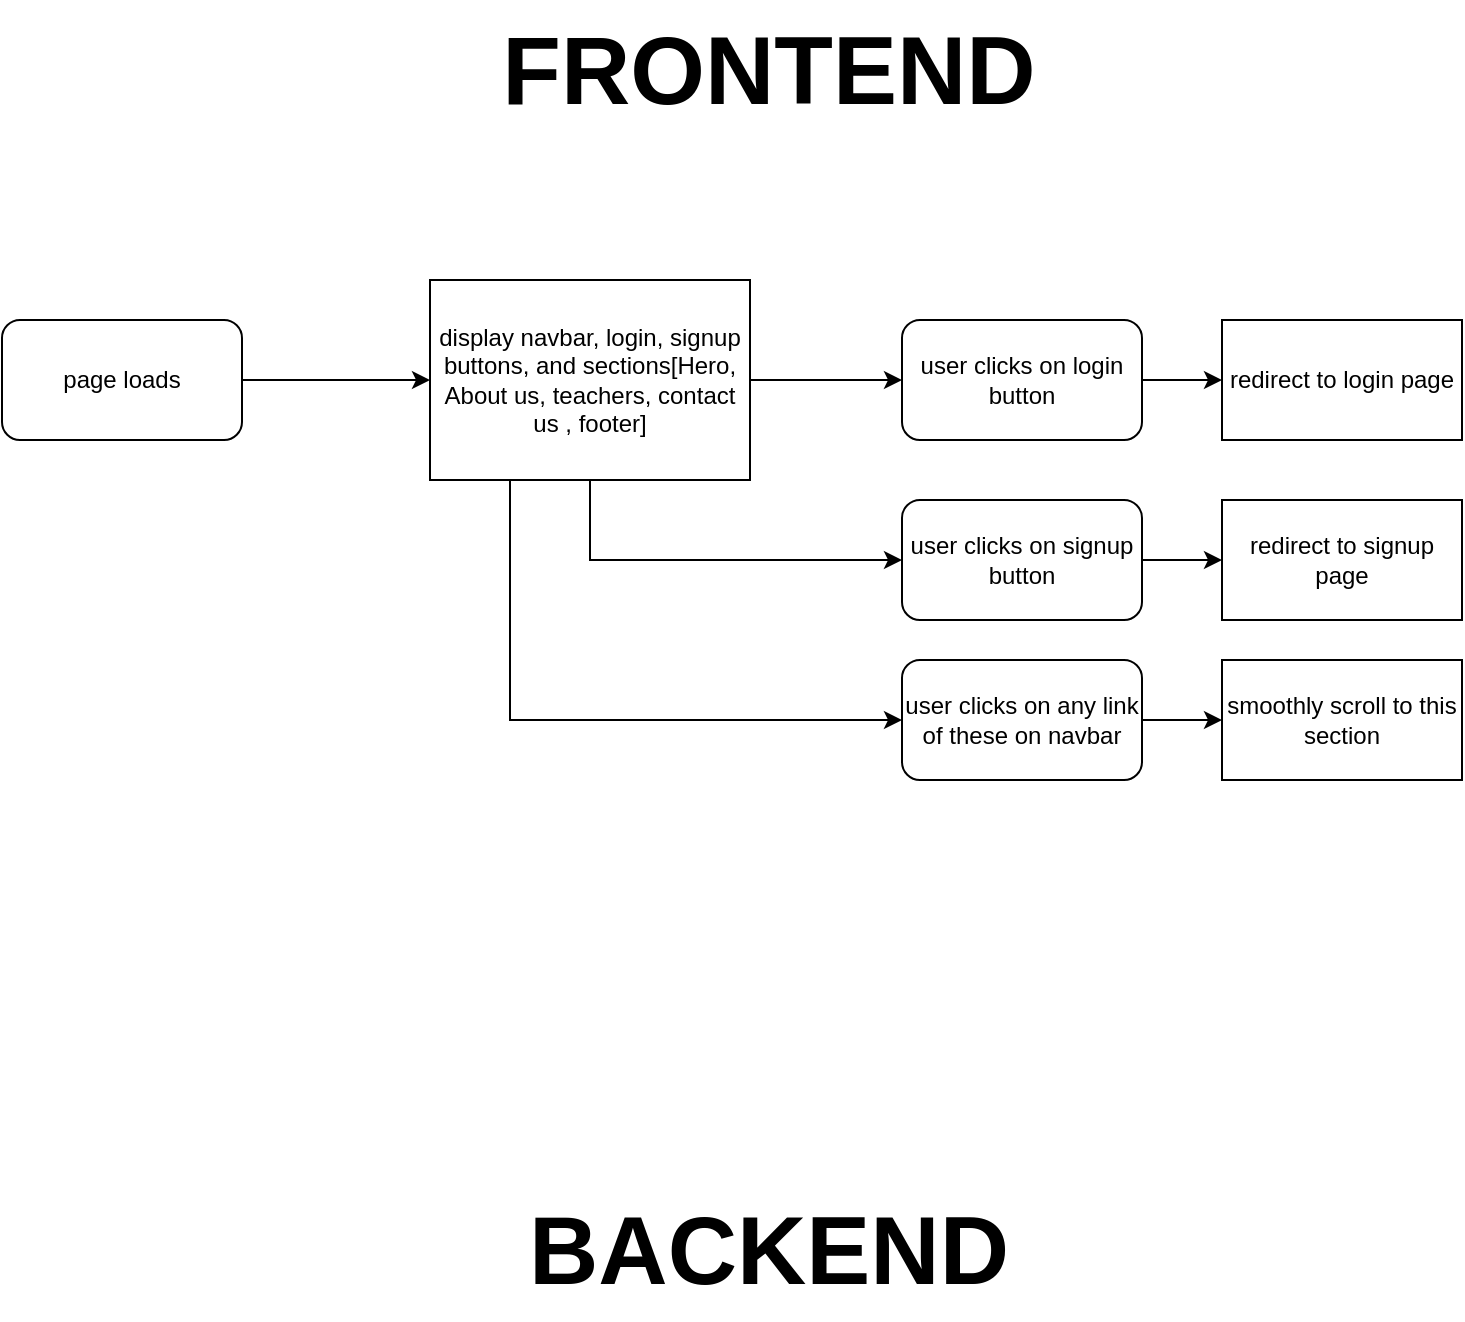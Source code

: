 <mxfile version="22.1.17" type="device">
  <diagram name="Page-1" id="cYC-XW_cTiaNWn_D2GAv">
    <mxGraphModel dx="1323" dy="1013" grid="1" gridSize="10" guides="1" tooltips="1" connect="1" arrows="1" fold="1" page="1" pageScale="1" pageWidth="827" pageHeight="1169" math="0" shadow="0">
      <root>
        <mxCell id="0" />
        <mxCell id="1" parent="0" />
        <mxCell id="m9PkPbM6Tf8EQkjIOaUj-3" style="edgeStyle=orthogonalEdgeStyle;rounded=0;orthogonalLoop=1;jettySize=auto;html=1;exitX=1;exitY=0.5;exitDx=0;exitDy=0;" edge="1" parent="1" source="m9PkPbM6Tf8EQkjIOaUj-1" target="m9PkPbM6Tf8EQkjIOaUj-2">
          <mxGeometry relative="1" as="geometry" />
        </mxCell>
        <mxCell id="m9PkPbM6Tf8EQkjIOaUj-1" value="page loads" style="rounded=1;whiteSpace=wrap;html=1;" vertex="1" parent="1">
          <mxGeometry x="30" y="170" width="120" height="60" as="geometry" />
        </mxCell>
        <mxCell id="m9PkPbM6Tf8EQkjIOaUj-4" style="edgeStyle=orthogonalEdgeStyle;rounded=0;orthogonalLoop=1;jettySize=auto;html=1;exitX=1;exitY=0.5;exitDx=0;exitDy=0;" edge="1" parent="1" source="m9PkPbM6Tf8EQkjIOaUj-2">
          <mxGeometry relative="1" as="geometry">
            <mxPoint x="480" y="200" as="targetPoint" />
          </mxGeometry>
        </mxCell>
        <mxCell id="m9PkPbM6Tf8EQkjIOaUj-10" style="edgeStyle=orthogonalEdgeStyle;rounded=0;orthogonalLoop=1;jettySize=auto;html=1;exitX=0.5;exitY=1;exitDx=0;exitDy=0;entryX=0;entryY=0.5;entryDx=0;entryDy=0;" edge="1" parent="1" source="m9PkPbM6Tf8EQkjIOaUj-2" target="m9PkPbM6Tf8EQkjIOaUj-9">
          <mxGeometry relative="1" as="geometry" />
        </mxCell>
        <mxCell id="m9PkPbM6Tf8EQkjIOaUj-15" style="edgeStyle=orthogonalEdgeStyle;rounded=0;orthogonalLoop=1;jettySize=auto;html=1;exitX=0.25;exitY=1;exitDx=0;exitDy=0;entryX=0;entryY=0.5;entryDx=0;entryDy=0;" edge="1" parent="1" source="m9PkPbM6Tf8EQkjIOaUj-2" target="m9PkPbM6Tf8EQkjIOaUj-14">
          <mxGeometry relative="1" as="geometry" />
        </mxCell>
        <mxCell id="m9PkPbM6Tf8EQkjIOaUj-2" value="display navbar, login, signup buttons, and sections[Hero, About us, teachers, contact us , footer]" style="rounded=0;whiteSpace=wrap;html=1;" vertex="1" parent="1">
          <mxGeometry x="244" y="150" width="160" height="100" as="geometry" />
        </mxCell>
        <mxCell id="m9PkPbM6Tf8EQkjIOaUj-8" style="edgeStyle=orthogonalEdgeStyle;rounded=0;orthogonalLoop=1;jettySize=auto;html=1;exitX=1;exitY=0.5;exitDx=0;exitDy=0;entryX=0;entryY=0.5;entryDx=0;entryDy=0;" edge="1" parent="1" source="m9PkPbM6Tf8EQkjIOaUj-6" target="m9PkPbM6Tf8EQkjIOaUj-7">
          <mxGeometry relative="1" as="geometry" />
        </mxCell>
        <mxCell id="m9PkPbM6Tf8EQkjIOaUj-6" value="user clicks on login button" style="rounded=1;whiteSpace=wrap;html=1;" vertex="1" parent="1">
          <mxGeometry x="480" y="170" width="120" height="60" as="geometry" />
        </mxCell>
        <mxCell id="m9PkPbM6Tf8EQkjIOaUj-7" value="redirect to login page" style="whiteSpace=wrap;html=1;" vertex="1" parent="1">
          <mxGeometry x="640" y="170" width="120" height="60" as="geometry" />
        </mxCell>
        <mxCell id="m9PkPbM6Tf8EQkjIOaUj-11" style="edgeStyle=orthogonalEdgeStyle;rounded=0;orthogonalLoop=1;jettySize=auto;html=1;exitX=1;exitY=0.5;exitDx=0;exitDy=0;" edge="1" parent="1" source="m9PkPbM6Tf8EQkjIOaUj-9">
          <mxGeometry relative="1" as="geometry">
            <mxPoint x="640" y="290" as="targetPoint" />
          </mxGeometry>
        </mxCell>
        <mxCell id="m9PkPbM6Tf8EQkjIOaUj-9" value="user clicks on signup button" style="rounded=1;whiteSpace=wrap;html=1;" vertex="1" parent="1">
          <mxGeometry x="480" y="260" width="120" height="60" as="geometry" />
        </mxCell>
        <mxCell id="m9PkPbM6Tf8EQkjIOaUj-12" value="redirect to signup page" style="whiteSpace=wrap;html=1;" vertex="1" parent="1">
          <mxGeometry x="640" y="260" width="120" height="60" as="geometry" />
        </mxCell>
        <mxCell id="m9PkPbM6Tf8EQkjIOaUj-16" style="edgeStyle=orthogonalEdgeStyle;rounded=0;orthogonalLoop=1;jettySize=auto;html=1;exitX=1;exitY=0.5;exitDx=0;exitDy=0;" edge="1" parent="1" source="m9PkPbM6Tf8EQkjIOaUj-14">
          <mxGeometry relative="1" as="geometry">
            <mxPoint x="640" y="370" as="targetPoint" />
          </mxGeometry>
        </mxCell>
        <mxCell id="m9PkPbM6Tf8EQkjIOaUj-14" value="user clicks on any link of these on navbar" style="rounded=1;whiteSpace=wrap;html=1;" vertex="1" parent="1">
          <mxGeometry x="480" y="340" width="120" height="60" as="geometry" />
        </mxCell>
        <mxCell id="m9PkPbM6Tf8EQkjIOaUj-17" value="smoothly scroll to this section" style="whiteSpace=wrap;html=1;" vertex="1" parent="1">
          <mxGeometry x="640" y="340" width="120" height="60" as="geometry" />
        </mxCell>
        <mxCell id="m9PkPbM6Tf8EQkjIOaUj-18" value="&lt;font style=&quot;font-size: 48px;&quot;&gt;&lt;b&gt;FRONTEND&lt;/b&gt;&lt;/font&gt;" style="text;html=1;align=center;verticalAlign=middle;resizable=0;points=[];autosize=1;strokeColor=none;fillColor=none;" vertex="1" parent="1">
          <mxGeometry x="268" y="10" width="290" height="70" as="geometry" />
        </mxCell>
        <mxCell id="m9PkPbM6Tf8EQkjIOaUj-19" value="&lt;font style=&quot;font-size: 48px;&quot;&gt;&lt;b&gt;BACKEND&lt;/b&gt;&lt;/font&gt;" style="text;html=1;align=center;verticalAlign=middle;resizable=0;points=[];autosize=1;strokeColor=none;fillColor=none;" vertex="1" parent="1">
          <mxGeometry x="283" y="600" width="260" height="70" as="geometry" />
        </mxCell>
      </root>
    </mxGraphModel>
  </diagram>
</mxfile>
